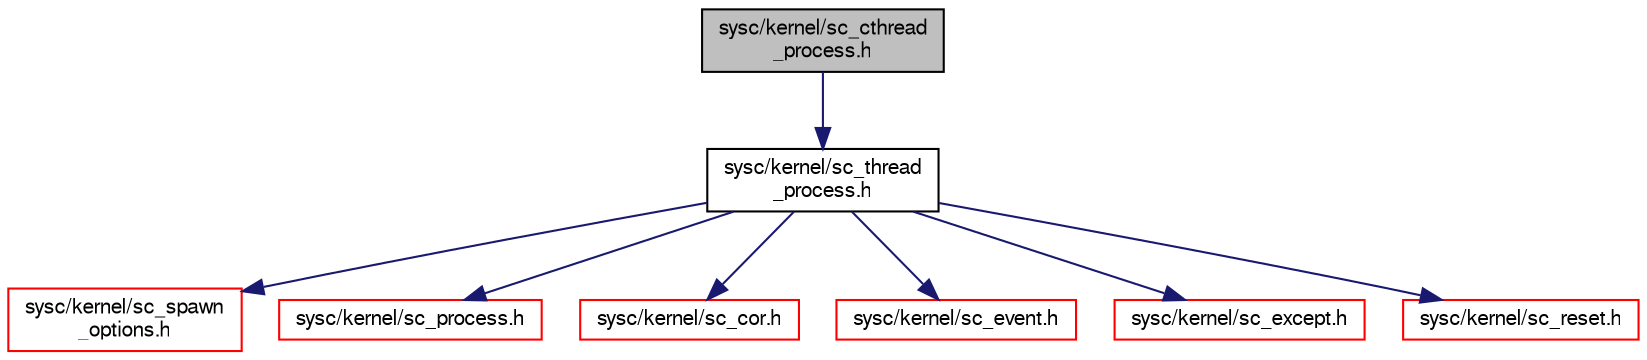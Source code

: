 digraph "sysc/kernel/sc_cthread_process.h"
{
  edge [fontname="FreeSans",fontsize="10",labelfontname="FreeSans",labelfontsize="10"];
  node [fontname="FreeSans",fontsize="10",shape=record];
  Node0 [label="sysc/kernel/sc_cthread\l_process.h",height=0.2,width=0.4,color="black", fillcolor="grey75", style="filled", fontcolor="black"];
  Node0 -> Node1 [color="midnightblue",fontsize="10",style="solid",fontname="FreeSans"];
  Node1 [label="sysc/kernel/sc_thread\l_process.h",height=0.2,width=0.4,color="black", fillcolor="white", style="filled",URL="$a00326.html"];
  Node1 -> Node2 [color="midnightblue",fontsize="10",style="solid",fontname="FreeSans"];
  Node2 [label="sysc/kernel/sc_spawn\l_options.h",height=0.2,width=0.4,color="red", fillcolor="white", style="filled",URL="$a00320.html"];
  Node1 -> Node26 [color="midnightblue",fontsize="10",style="solid",fontname="FreeSans"];
  Node26 [label="sysc/kernel/sc_process.h",height=0.2,width=0.4,color="red", fillcolor="white", style="filled",URL="$a00293.html"];
  Node1 -> Node62 [color="midnightblue",fontsize="10",style="solid",fontname="FreeSans"];
  Node62 [label="sysc/kernel/sc_cor.h",height=0.2,width=0.4,color="red", fillcolor="white", style="filled",URL="$a00230.html"];
  Node1 -> Node23 [color="midnightblue",fontsize="10",style="solid",fontname="FreeSans"];
  Node23 [label="sysc/kernel/sc_event.h",height=0.2,width=0.4,color="red", fillcolor="white", style="filled",URL="$a00248.html"];
  Node1 -> Node63 [color="midnightblue",fontsize="10",style="solid",fontname="FreeSans"];
  Node63 [label="sysc/kernel/sc_except.h",height=0.2,width=0.4,color="red", fillcolor="white", style="filled",URL="$a00251.html"];
  Node1 -> Node64 [color="midnightblue",fontsize="10",style="solid",fontname="FreeSans"];
  Node64 [label="sysc/kernel/sc_reset.h",height=0.2,width=0.4,color="red", fillcolor="white", style="filled",URL="$a00299.html"];
}
